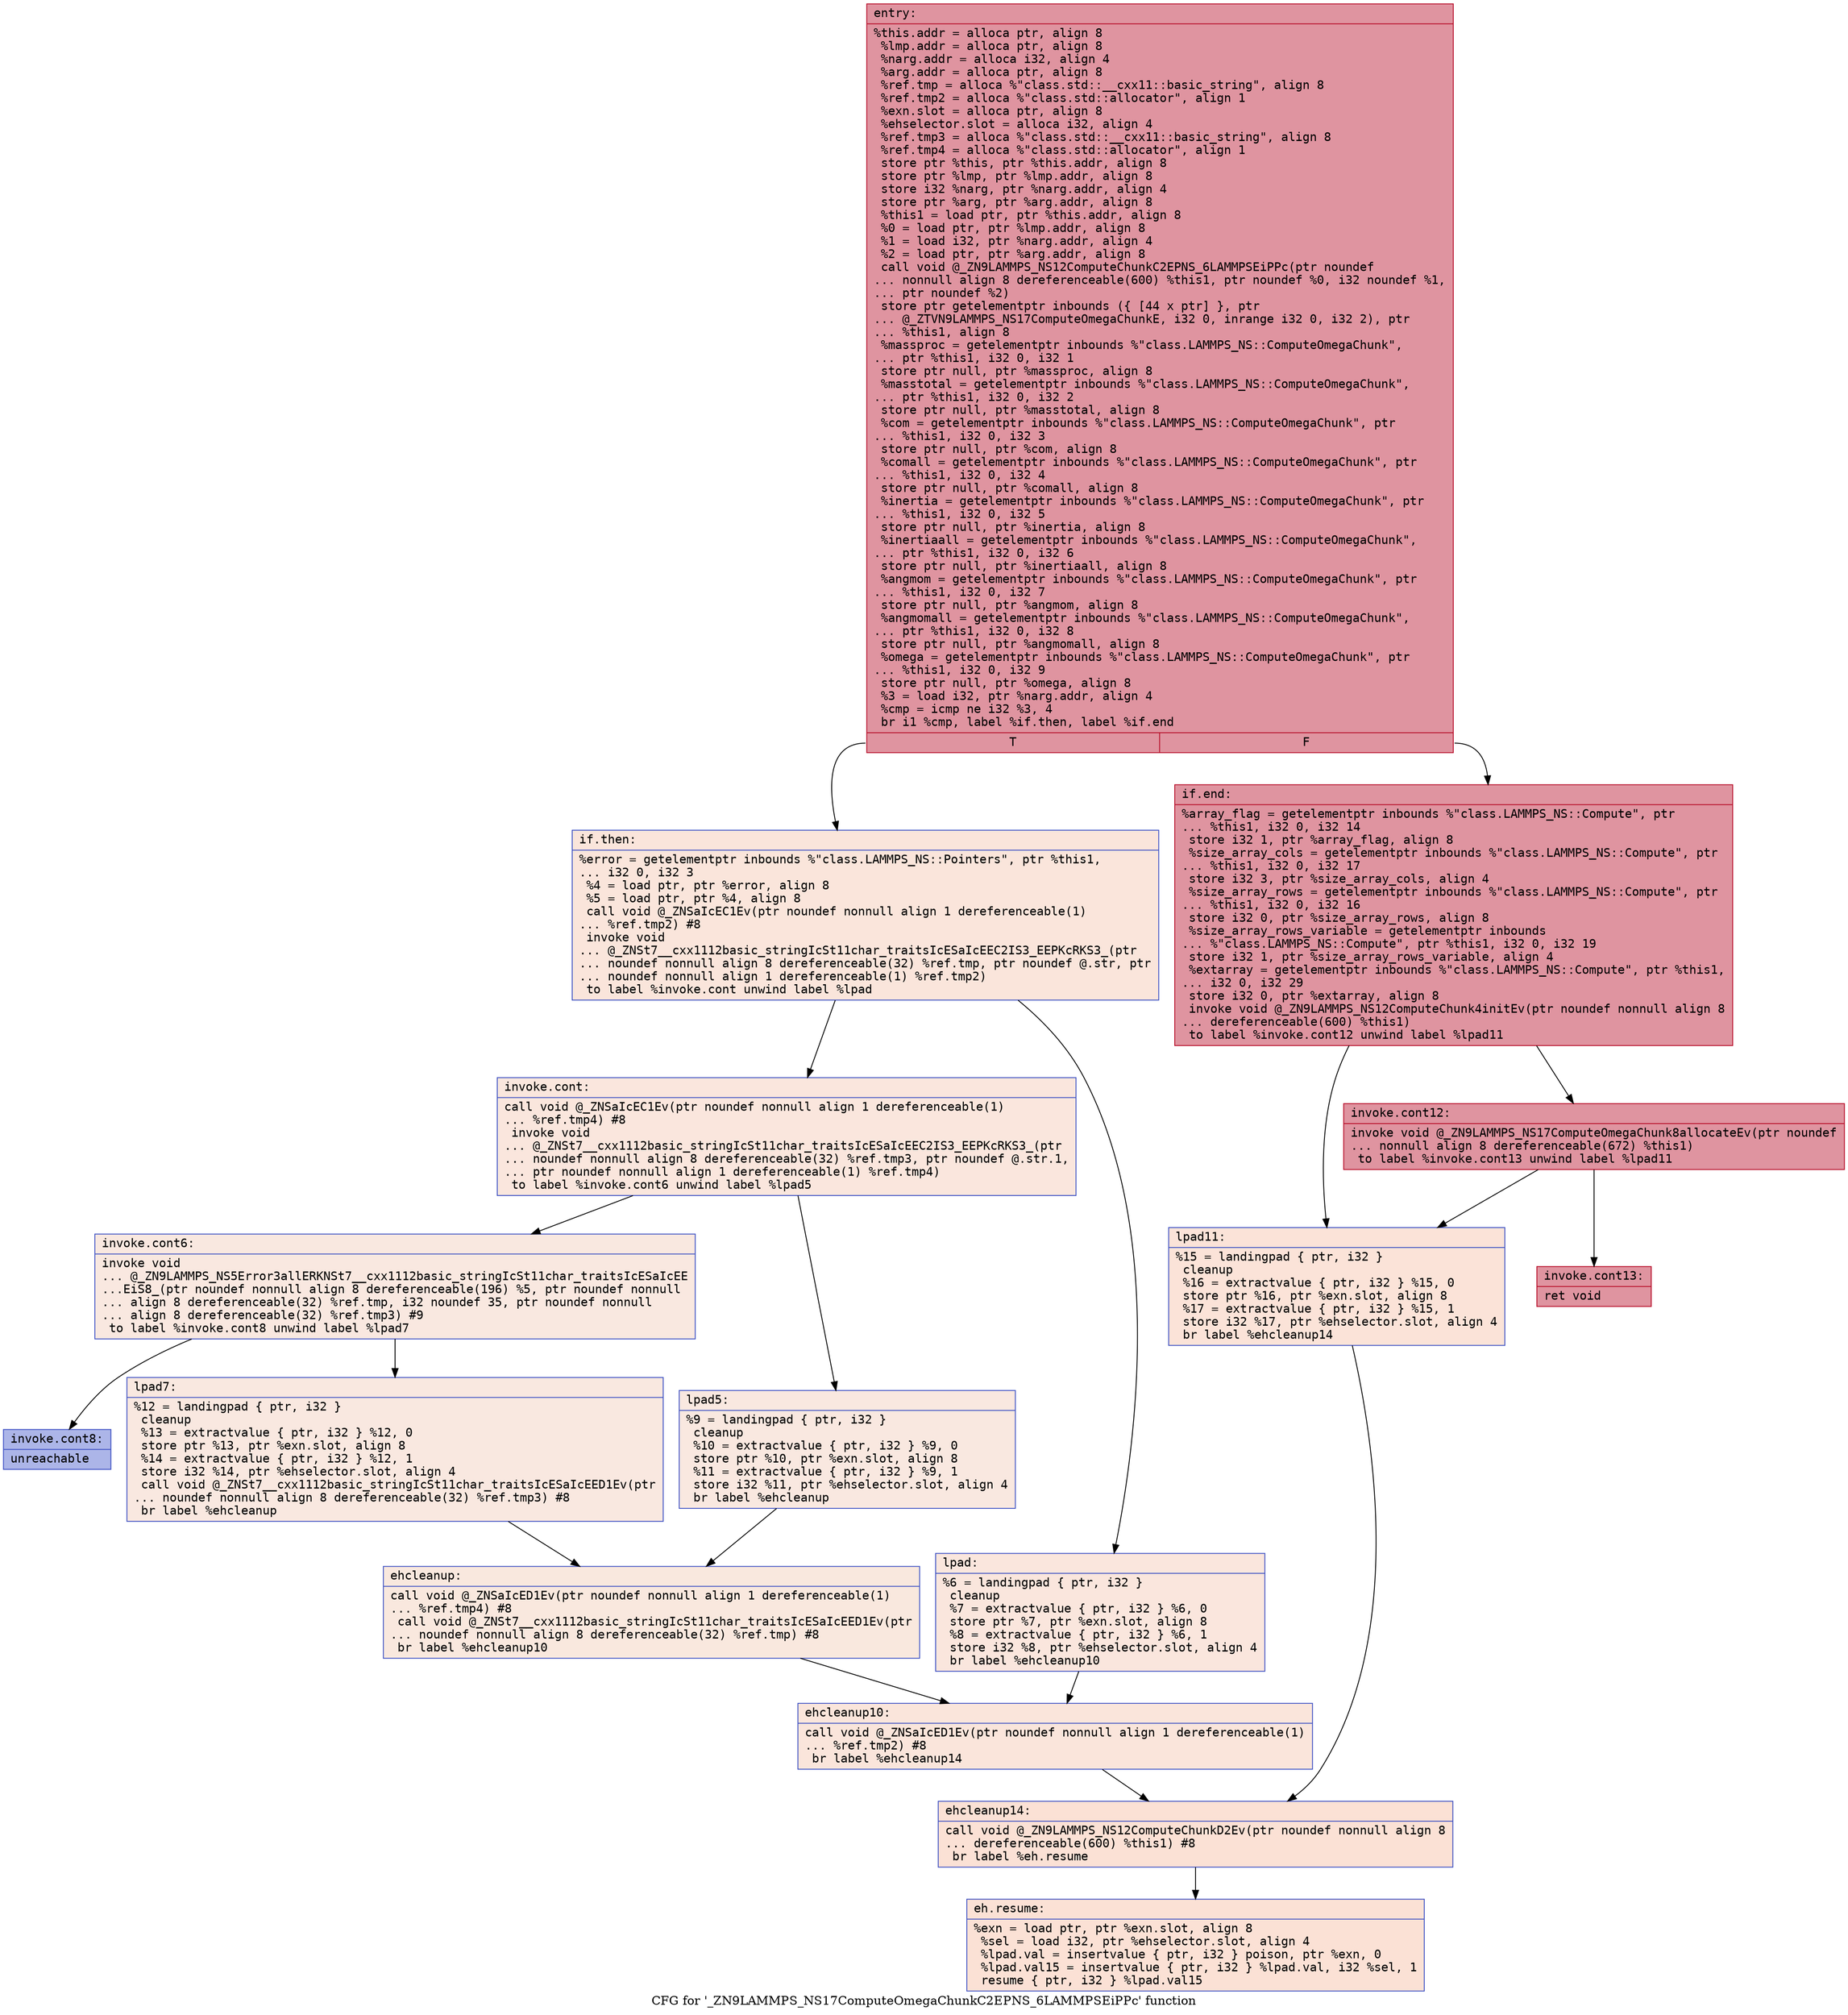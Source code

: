 digraph "CFG for '_ZN9LAMMPS_NS17ComputeOmegaChunkC2EPNS_6LAMMPSEiPPc' function" {
	label="CFG for '_ZN9LAMMPS_NS17ComputeOmegaChunkC2EPNS_6LAMMPSEiPPc' function";

	Node0x55ba4532db10 [shape=record,color="#b70d28ff", style=filled, fillcolor="#b70d2870" fontname="Courier",label="{entry:\l|  %this.addr = alloca ptr, align 8\l  %lmp.addr = alloca ptr, align 8\l  %narg.addr = alloca i32, align 4\l  %arg.addr = alloca ptr, align 8\l  %ref.tmp = alloca %\"class.std::__cxx11::basic_string\", align 8\l  %ref.tmp2 = alloca %\"class.std::allocator\", align 1\l  %exn.slot = alloca ptr, align 8\l  %ehselector.slot = alloca i32, align 4\l  %ref.tmp3 = alloca %\"class.std::__cxx11::basic_string\", align 8\l  %ref.tmp4 = alloca %\"class.std::allocator\", align 1\l  store ptr %this, ptr %this.addr, align 8\l  store ptr %lmp, ptr %lmp.addr, align 8\l  store i32 %narg, ptr %narg.addr, align 4\l  store ptr %arg, ptr %arg.addr, align 8\l  %this1 = load ptr, ptr %this.addr, align 8\l  %0 = load ptr, ptr %lmp.addr, align 8\l  %1 = load i32, ptr %narg.addr, align 4\l  %2 = load ptr, ptr %arg.addr, align 8\l  call void @_ZN9LAMMPS_NS12ComputeChunkC2EPNS_6LAMMPSEiPPc(ptr noundef\l... nonnull align 8 dereferenceable(600) %this1, ptr noundef %0, i32 noundef %1,\l... ptr noundef %2)\l  store ptr getelementptr inbounds (\{ [44 x ptr] \}, ptr\l... @_ZTVN9LAMMPS_NS17ComputeOmegaChunkE, i32 0, inrange i32 0, i32 2), ptr\l... %this1, align 8\l  %massproc = getelementptr inbounds %\"class.LAMMPS_NS::ComputeOmegaChunk\",\l... ptr %this1, i32 0, i32 1\l  store ptr null, ptr %massproc, align 8\l  %masstotal = getelementptr inbounds %\"class.LAMMPS_NS::ComputeOmegaChunk\",\l... ptr %this1, i32 0, i32 2\l  store ptr null, ptr %masstotal, align 8\l  %com = getelementptr inbounds %\"class.LAMMPS_NS::ComputeOmegaChunk\", ptr\l... %this1, i32 0, i32 3\l  store ptr null, ptr %com, align 8\l  %comall = getelementptr inbounds %\"class.LAMMPS_NS::ComputeOmegaChunk\", ptr\l... %this1, i32 0, i32 4\l  store ptr null, ptr %comall, align 8\l  %inertia = getelementptr inbounds %\"class.LAMMPS_NS::ComputeOmegaChunk\", ptr\l... %this1, i32 0, i32 5\l  store ptr null, ptr %inertia, align 8\l  %inertiaall = getelementptr inbounds %\"class.LAMMPS_NS::ComputeOmegaChunk\",\l... ptr %this1, i32 0, i32 6\l  store ptr null, ptr %inertiaall, align 8\l  %angmom = getelementptr inbounds %\"class.LAMMPS_NS::ComputeOmegaChunk\", ptr\l... %this1, i32 0, i32 7\l  store ptr null, ptr %angmom, align 8\l  %angmomall = getelementptr inbounds %\"class.LAMMPS_NS::ComputeOmegaChunk\",\l... ptr %this1, i32 0, i32 8\l  store ptr null, ptr %angmomall, align 8\l  %omega = getelementptr inbounds %\"class.LAMMPS_NS::ComputeOmegaChunk\", ptr\l... %this1, i32 0, i32 9\l  store ptr null, ptr %omega, align 8\l  %3 = load i32, ptr %narg.addr, align 4\l  %cmp = icmp ne i32 %3, 4\l  br i1 %cmp, label %if.then, label %if.end\l|{<s0>T|<s1>F}}"];
	Node0x55ba4532db10:s0 -> Node0x55ba45331260[tooltip="entry -> if.then\nProbability 0.00%" ];
	Node0x55ba4532db10:s1 -> Node0x55ba45331330[tooltip="entry -> if.end\nProbability 100.00%" ];
	Node0x55ba45331260 [shape=record,color="#3d50c3ff", style=filled, fillcolor="#f4c5ad70" fontname="Courier",label="{if.then:\l|  %error = getelementptr inbounds %\"class.LAMMPS_NS::Pointers\", ptr %this1,\l... i32 0, i32 3\l  %4 = load ptr, ptr %error, align 8\l  %5 = load ptr, ptr %4, align 8\l  call void @_ZNSaIcEC1Ev(ptr noundef nonnull align 1 dereferenceable(1)\l... %ref.tmp2) #8\l  invoke void\l... @_ZNSt7__cxx1112basic_stringIcSt11char_traitsIcESaIcEEC2IS3_EEPKcRKS3_(ptr\l... noundef nonnull align 8 dereferenceable(32) %ref.tmp, ptr noundef @.str, ptr\l... noundef nonnull align 1 dereferenceable(1) %ref.tmp2)\l          to label %invoke.cont unwind label %lpad\l}"];
	Node0x55ba45331260 -> Node0x55ba45331950[tooltip="if.then -> invoke.cont\nProbability 50.00%" ];
	Node0x55ba45331260 -> Node0x55ba45331a30[tooltip="if.then -> lpad\nProbability 50.00%" ];
	Node0x55ba45331950 [shape=record,color="#3d50c3ff", style=filled, fillcolor="#f3c7b170" fontname="Courier",label="{invoke.cont:\l|  call void @_ZNSaIcEC1Ev(ptr noundef nonnull align 1 dereferenceable(1)\l... %ref.tmp4) #8\l  invoke void\l... @_ZNSt7__cxx1112basic_stringIcSt11char_traitsIcESaIcEEC2IS3_EEPKcRKS3_(ptr\l... noundef nonnull align 8 dereferenceable(32) %ref.tmp3, ptr noundef @.str.1,\l... ptr noundef nonnull align 1 dereferenceable(1) %ref.tmp4)\l          to label %invoke.cont6 unwind label %lpad5\l}"];
	Node0x55ba45331950 -> Node0x55ba45331dc0[tooltip="invoke.cont -> invoke.cont6\nProbability 50.00%" ];
	Node0x55ba45331950 -> Node0x55ba45331e10[tooltip="invoke.cont -> lpad5\nProbability 50.00%" ];
	Node0x55ba45331dc0 [shape=record,color="#3d50c3ff", style=filled, fillcolor="#f1ccb870" fontname="Courier",label="{invoke.cont6:\l|  invoke void\l... @_ZN9LAMMPS_NS5Error3allERKNSt7__cxx1112basic_stringIcSt11char_traitsIcESaIcEE\l...EiS8_(ptr noundef nonnull align 8 dereferenceable(196) %5, ptr noundef nonnull\l... align 8 dereferenceable(32) %ref.tmp, i32 noundef 35, ptr noundef nonnull\l... align 8 dereferenceable(32) %ref.tmp3) #9\l          to label %invoke.cont8 unwind label %lpad7\l}"];
	Node0x55ba45331dc0 -> Node0x55ba45331d70[tooltip="invoke.cont6 -> invoke.cont8\nProbability 0.00%" ];
	Node0x55ba45331dc0 -> Node0x55ba45332190[tooltip="invoke.cont6 -> lpad7\nProbability 100.00%" ];
	Node0x55ba45331d70 [shape=record,color="#3d50c3ff", style=filled, fillcolor="#4358cb70" fontname="Courier",label="{invoke.cont8:\l|  unreachable\l}"];
	Node0x55ba45331a30 [shape=record,color="#3d50c3ff", style=filled, fillcolor="#f3c7b170" fontname="Courier",label="{lpad:\l|  %6 = landingpad \{ ptr, i32 \}\l          cleanup\l  %7 = extractvalue \{ ptr, i32 \} %6, 0\l  store ptr %7, ptr %exn.slot, align 8\l  %8 = extractvalue \{ ptr, i32 \} %6, 1\l  store i32 %8, ptr %ehselector.slot, align 4\l  br label %ehcleanup10\l}"];
	Node0x55ba45331a30 -> Node0x55ba45332830[tooltip="lpad -> ehcleanup10\nProbability 100.00%" ];
	Node0x55ba45331e10 [shape=record,color="#3d50c3ff", style=filled, fillcolor="#f1ccb870" fontname="Courier",label="{lpad5:\l|  %9 = landingpad \{ ptr, i32 \}\l          cleanup\l  %10 = extractvalue \{ ptr, i32 \} %9, 0\l  store ptr %10, ptr %exn.slot, align 8\l  %11 = extractvalue \{ ptr, i32 \} %9, 1\l  store i32 %11, ptr %ehselector.slot, align 4\l  br label %ehcleanup\l}"];
	Node0x55ba45331e10 -> Node0x55ba45332b80[tooltip="lpad5 -> ehcleanup\nProbability 100.00%" ];
	Node0x55ba45332190 [shape=record,color="#3d50c3ff", style=filled, fillcolor="#f1ccb870" fontname="Courier",label="{lpad7:\l|  %12 = landingpad \{ ptr, i32 \}\l          cleanup\l  %13 = extractvalue \{ ptr, i32 \} %12, 0\l  store ptr %13, ptr %exn.slot, align 8\l  %14 = extractvalue \{ ptr, i32 \} %12, 1\l  store i32 %14, ptr %ehselector.slot, align 4\l  call void @_ZNSt7__cxx1112basic_stringIcSt11char_traitsIcESaIcEED1Ev(ptr\l... noundef nonnull align 8 dereferenceable(32) %ref.tmp3) #8\l  br label %ehcleanup\l}"];
	Node0x55ba45332190 -> Node0x55ba45332b80[tooltip="lpad7 -> ehcleanup\nProbability 100.00%" ];
	Node0x55ba45332b80 [shape=record,color="#3d50c3ff", style=filled, fillcolor="#f2cab570" fontname="Courier",label="{ehcleanup:\l|  call void @_ZNSaIcED1Ev(ptr noundef nonnull align 1 dereferenceable(1)\l... %ref.tmp4) #8\l  call void @_ZNSt7__cxx1112basic_stringIcSt11char_traitsIcESaIcEED1Ev(ptr\l... noundef nonnull align 8 dereferenceable(32) %ref.tmp) #8\l  br label %ehcleanup10\l}"];
	Node0x55ba45332b80 -> Node0x55ba45332830[tooltip="ehcleanup -> ehcleanup10\nProbability 100.00%" ];
	Node0x55ba45332830 [shape=record,color="#3d50c3ff", style=filled, fillcolor="#f4c5ad70" fontname="Courier",label="{ehcleanup10:\l|  call void @_ZNSaIcED1Ev(ptr noundef nonnull align 1 dereferenceable(1)\l... %ref.tmp2) #8\l  br label %ehcleanup14\l}"];
	Node0x55ba45332830 -> Node0x55ba453335e0[tooltip="ehcleanup10 -> ehcleanup14\nProbability 100.00%" ];
	Node0x55ba45331330 [shape=record,color="#b70d28ff", style=filled, fillcolor="#b70d2870" fontname="Courier",label="{if.end:\l|  %array_flag = getelementptr inbounds %\"class.LAMMPS_NS::Compute\", ptr\l... %this1, i32 0, i32 14\l  store i32 1, ptr %array_flag, align 8\l  %size_array_cols = getelementptr inbounds %\"class.LAMMPS_NS::Compute\", ptr\l... %this1, i32 0, i32 17\l  store i32 3, ptr %size_array_cols, align 4\l  %size_array_rows = getelementptr inbounds %\"class.LAMMPS_NS::Compute\", ptr\l... %this1, i32 0, i32 16\l  store i32 0, ptr %size_array_rows, align 8\l  %size_array_rows_variable = getelementptr inbounds\l... %\"class.LAMMPS_NS::Compute\", ptr %this1, i32 0, i32 19\l  store i32 1, ptr %size_array_rows_variable, align 4\l  %extarray = getelementptr inbounds %\"class.LAMMPS_NS::Compute\", ptr %this1,\l... i32 0, i32 29\l  store i32 0, ptr %extarray, align 8\l  invoke void @_ZN9LAMMPS_NS12ComputeChunk4initEv(ptr noundef nonnull align 8\l... dereferenceable(600) %this1)\l          to label %invoke.cont12 unwind label %lpad11\l}"];
	Node0x55ba45331330 -> Node0x55ba45333f90[tooltip="if.end -> invoke.cont12\nProbability 100.00%" ];
	Node0x55ba45331330 -> Node0x55ba45334010[tooltip="if.end -> lpad11\nProbability 0.00%" ];
	Node0x55ba45333f90 [shape=record,color="#b70d28ff", style=filled, fillcolor="#b70d2870" fontname="Courier",label="{invoke.cont12:\l|  invoke void @_ZN9LAMMPS_NS17ComputeOmegaChunk8allocateEv(ptr noundef\l... nonnull align 8 dereferenceable(672) %this1)\l          to label %invoke.cont13 unwind label %lpad11\l}"];
	Node0x55ba45333f90 -> Node0x55ba453341a0[tooltip="invoke.cont12 -> invoke.cont13\nProbability 100.00%" ];
	Node0x55ba45333f90 -> Node0x55ba45334010[tooltip="invoke.cont12 -> lpad11\nProbability 0.00%" ];
	Node0x55ba453341a0 [shape=record,color="#b70d28ff", style=filled, fillcolor="#b70d2870" fontname="Courier",label="{invoke.cont13:\l|  ret void\l}"];
	Node0x55ba45334010 [shape=record,color="#3d50c3ff", style=filled, fillcolor="#f6bfa670" fontname="Courier",label="{lpad11:\l|  %15 = landingpad \{ ptr, i32 \}\l          cleanup\l  %16 = extractvalue \{ ptr, i32 \} %15, 0\l  store ptr %16, ptr %exn.slot, align 8\l  %17 = extractvalue \{ ptr, i32 \} %15, 1\l  store i32 %17, ptr %ehselector.slot, align 4\l  br label %ehcleanup14\l}"];
	Node0x55ba45334010 -> Node0x55ba453335e0[tooltip="lpad11 -> ehcleanup14\nProbability 100.00%" ];
	Node0x55ba453335e0 [shape=record,color="#3d50c3ff", style=filled, fillcolor="#f7bca170" fontname="Courier",label="{ehcleanup14:\l|  call void @_ZN9LAMMPS_NS12ComputeChunkD2Ev(ptr noundef nonnull align 8\l... dereferenceable(600) %this1) #8\l  br label %eh.resume\l}"];
	Node0x55ba453335e0 -> Node0x55ba45335760[tooltip="ehcleanup14 -> eh.resume\nProbability 100.00%" ];
	Node0x55ba45335760 [shape=record,color="#3d50c3ff", style=filled, fillcolor="#f7bca170" fontname="Courier",label="{eh.resume:\l|  %exn = load ptr, ptr %exn.slot, align 8\l  %sel = load i32, ptr %ehselector.slot, align 4\l  %lpad.val = insertvalue \{ ptr, i32 \} poison, ptr %exn, 0\l  %lpad.val15 = insertvalue \{ ptr, i32 \} %lpad.val, i32 %sel, 1\l  resume \{ ptr, i32 \} %lpad.val15\l}"];
}
